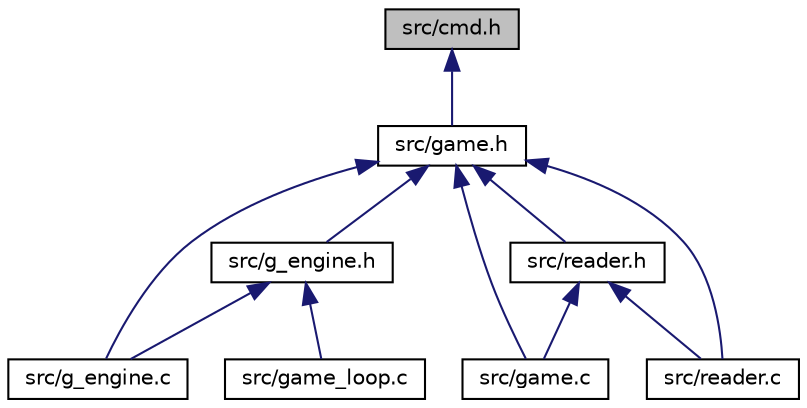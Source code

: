digraph "src/cmd.h"
{
  edge [fontname="Helvetica",fontsize="10",labelfontname="Helvetica",labelfontsize="10"];
  node [fontname="Helvetica",fontsize="10",shape=record];
  Node4 [label="src/cmd.h",height=0.2,width=0.4,color="black", fillcolor="grey75", style="filled", fontcolor="black"];
  Node4 -> Node5 [dir="back",color="midnightblue",fontsize="10",style="solid"];
  Node5 [label="src/game.h",height=0.2,width=0.4,color="black", fillcolor="white", style="filled",URL="$game_8h.html",tooltip="It defines the game interface. "];
  Node5 -> Node6 [dir="back",color="midnightblue",fontsize="10",style="solid"];
  Node6 [label="src/g_engine.c",height=0.2,width=0.4,color="black", fillcolor="white", style="filled",URL="$g__engine_8c.html",tooltip="Main draw engine. "];
  Node5 -> Node7 [dir="back",color="midnightblue",fontsize="10",style="solid"];
  Node7 [label="src/g_engine.h",height=0.2,width=0.4,color="black", fillcolor="white", style="filled",URL="$g__engine_8h_source.html"];
  Node7 -> Node6 [dir="back",color="midnightblue",fontsize="10",style="solid"];
  Node7 -> Node8 [dir="back",color="midnightblue",fontsize="10",style="solid"];
  Node8 [label="src/game_loop.c",height=0.2,width=0.4,color="black", fillcolor="white", style="filled",URL="$game__loop_8c.html",tooltip="Main game loop. "];
  Node5 -> Node9 [dir="back",color="midnightblue",fontsize="10",style="solid"];
  Node9 [label="src/game.c",height=0.2,width=0.4,color="black", fillcolor="white", style="filled",URL="$game_8c.html",tooltip="It implements the game interface and all the associated callbacks for each command. "];
  Node5 -> Node10 [dir="back",color="midnightblue",fontsize="10",style="solid"];
  Node10 [label="src/reader.h",height=0.2,width=0.4,color="black", fillcolor="white", style="filled",URL="$reader_8h.html",tooltip="Defines a game reader. "];
  Node10 -> Node9 [dir="back",color="midnightblue",fontsize="10",style="solid"];
  Node10 -> Node11 [dir="back",color="midnightblue",fontsize="10",style="solid"];
  Node11 [label="src/reader.c",height=0.2,width=0.4,color="black", fillcolor="white", style="filled",URL="$reader_8c.html",tooltip="Game file reader. "];
  Node5 -> Node11 [dir="back",color="midnightblue",fontsize="10",style="solid"];
}

